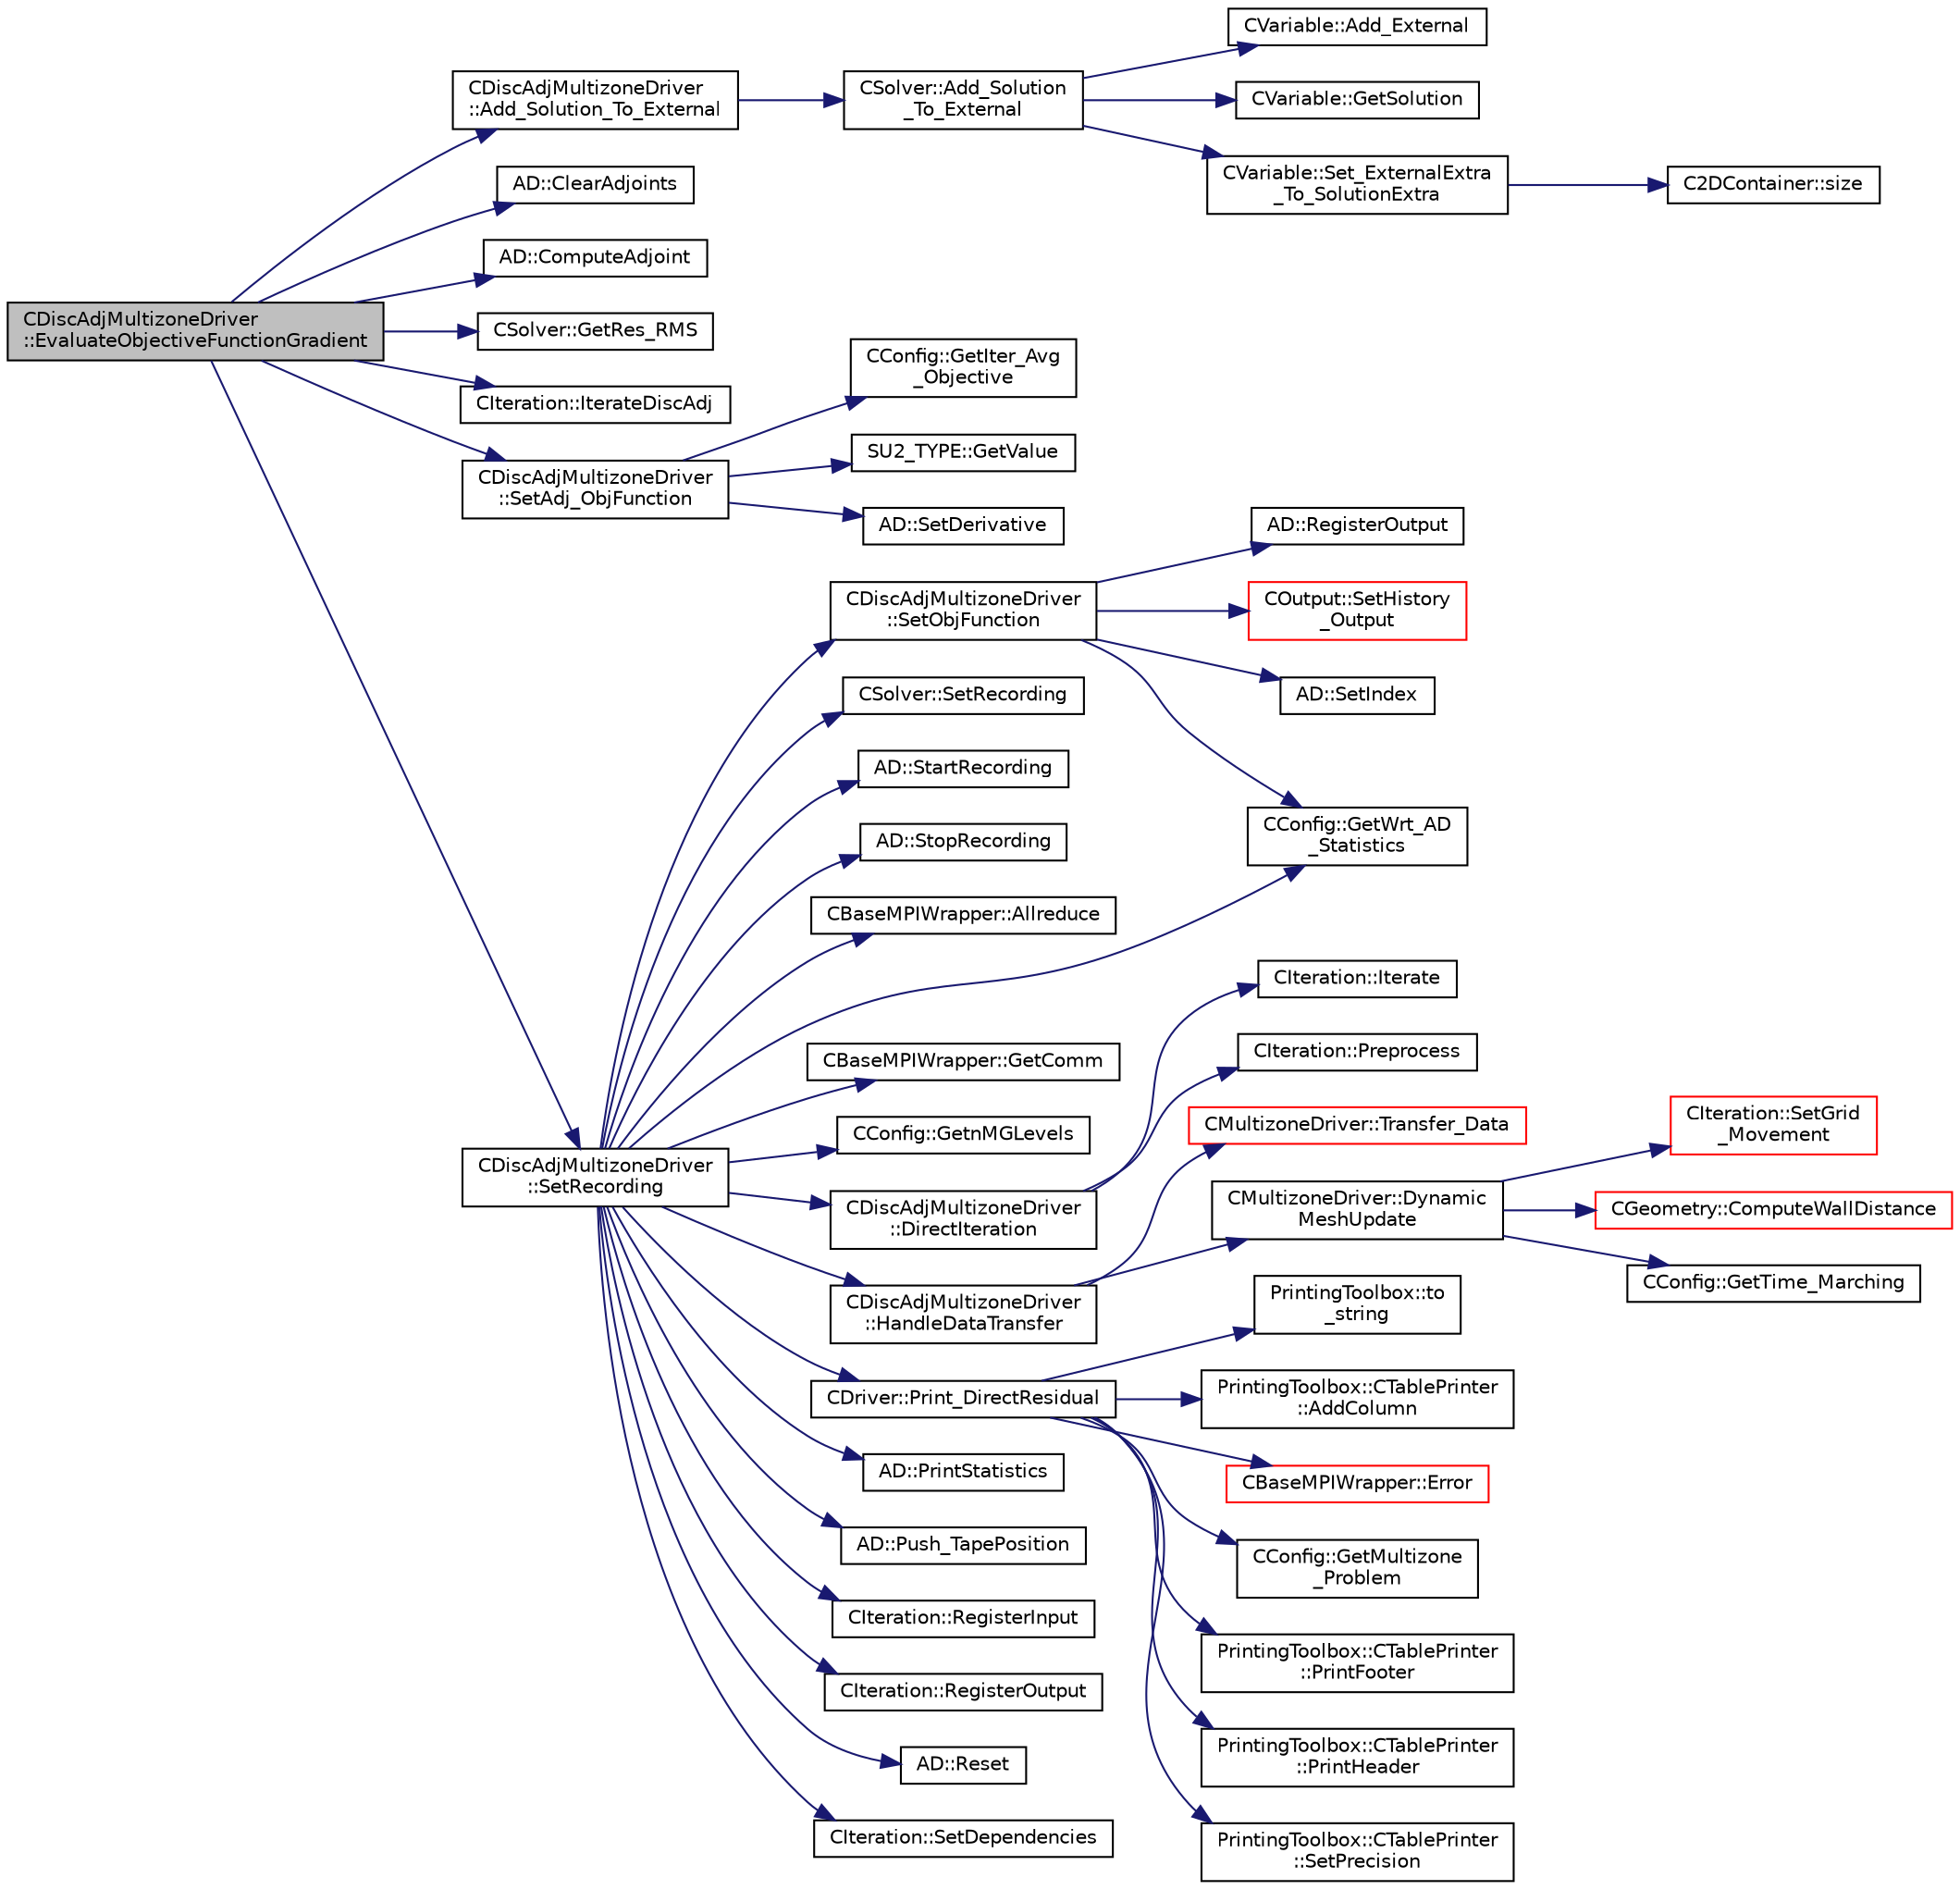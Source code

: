 digraph "CDiscAdjMultizoneDriver::EvaluateObjectiveFunctionGradient"
{
 // LATEX_PDF_SIZE
  edge [fontname="Helvetica",fontsize="10",labelfontname="Helvetica",labelfontsize="10"];
  node [fontname="Helvetica",fontsize="10",shape=record];
  rankdir="LR";
  Node1 [label="CDiscAdjMultizoneDriver\l::EvaluateObjectiveFunctionGradient",height=0.2,width=0.4,color="black", fillcolor="grey75", style="filled", fontcolor="black",tooltip="Evaluate the gradient of the objective function and add to \"External\"."];
  Node1 -> Node2 [color="midnightblue",fontsize="10",style="solid",fontname="Helvetica"];
  Node2 [label="CDiscAdjMultizoneDriver\l::Add_Solution_To_External",height=0.2,width=0.4,color="black", fillcolor="white", style="filled",URL="$classCDiscAdjMultizoneDriver.html#a438dc32a32e4e453776f9d94f3c64ac9",tooltip="Add Solution vector to External."];
  Node2 -> Node3 [color="midnightblue",fontsize="10",style="solid",fontname="Helvetica"];
  Node3 [label="CSolver::Add_Solution\l_To_External",height=0.2,width=0.4,color="black", fillcolor="white", style="filled",URL="$classCSolver.html#a22fa1395771e72abb70a2001ee28e097",tooltip="Add the current Solution vector to External."];
  Node3 -> Node4 [color="midnightblue",fontsize="10",style="solid",fontname="Helvetica"];
  Node4 [label="CVariable::Add_External",height=0.2,width=0.4,color="black", fillcolor="white", style="filled",URL="$classCVariable.html#a68bcdac8af9ed15cb0a66a9f61cc337a",tooltip="Add a value to the External vector."];
  Node3 -> Node5 [color="midnightblue",fontsize="10",style="solid",fontname="Helvetica"];
  Node5 [label="CVariable::GetSolution",height=0.2,width=0.4,color="black", fillcolor="white", style="filled",URL="$classCVariable.html#a261483e39c23c1de7cb9aea7e917c121",tooltip="Get the solution."];
  Node3 -> Node6 [color="midnightblue",fontsize="10",style="solid",fontname="Helvetica"];
  Node6 [label="CVariable::Set_ExternalExtra\l_To_SolutionExtra",height=0.2,width=0.4,color="black", fillcolor="white", style="filled",URL="$classCVariable.html#addd0ef0cc73ab69f41efe3218c384dbf",tooltip="Store the adjoint solution of the extra adjoint into the external container."];
  Node6 -> Node7 [color="midnightblue",fontsize="10",style="solid",fontname="Helvetica"];
  Node7 [label="C2DContainer::size",height=0.2,width=0.4,color="black", fillcolor="white", style="filled",URL="$classC2DContainer.html#a8278113dbcf54123f9852e7e44583759",tooltip=" "];
  Node1 -> Node8 [color="midnightblue",fontsize="10",style="solid",fontname="Helvetica"];
  Node8 [label="AD::ClearAdjoints",height=0.2,width=0.4,color="black", fillcolor="white", style="filled",URL="$namespaceAD.html#a6ccf47c72e8115f9e31054b4c06271c4",tooltip="Clears the currently stored adjoints but keeps the computational graph."];
  Node1 -> Node9 [color="midnightblue",fontsize="10",style="solid",fontname="Helvetica"];
  Node9 [label="AD::ComputeAdjoint",height=0.2,width=0.4,color="black", fillcolor="white", style="filled",URL="$namespaceAD.html#a02ec06d93629cdd0724d268318d4dfe7",tooltip="Computes the adjoints, i.e. the derivatives of the output with respect to the input variables."];
  Node1 -> Node10 [color="midnightblue",fontsize="10",style="solid",fontname="Helvetica"];
  Node10 [label="CSolver::GetRes_RMS",height=0.2,width=0.4,color="black", fillcolor="white", style="filled",URL="$classCSolver.html#a2e07e4867f2db7ac98c8332c9476c361",tooltip="Get the maximal residual, this is useful for the convergence history."];
  Node1 -> Node11 [color="midnightblue",fontsize="10",style="solid",fontname="Helvetica"];
  Node11 [label="CIteration::IterateDiscAdj",height=0.2,width=0.4,color="black", fillcolor="white", style="filled",URL="$classCIteration.html#a12a5de315a443df924d6ff337ea819f3",tooltip="A virtual member."];
  Node1 -> Node12 [color="midnightblue",fontsize="10",style="solid",fontname="Helvetica"];
  Node12 [label="CDiscAdjMultizoneDriver\l::SetAdj_ObjFunction",height=0.2,width=0.4,color="black", fillcolor="white", style="filled",URL="$classCDiscAdjMultizoneDriver.html#a87bb701d98c2be2f71d8752925815e43",tooltip="Initialize the adjoint value of the objective function."];
  Node12 -> Node13 [color="midnightblue",fontsize="10",style="solid",fontname="Helvetica"];
  Node13 [label="CConfig::GetIter_Avg\l_Objective",height=0.2,width=0.4,color="black", fillcolor="white", style="filled",URL="$classCConfig.html#a19e72bc6263b2a0f581a9bee82bb82d2",tooltip="Number of iterations to average (reverse time integration)."];
  Node12 -> Node14 [color="midnightblue",fontsize="10",style="solid",fontname="Helvetica"];
  Node14 [label="SU2_TYPE::GetValue",height=0.2,width=0.4,color="black", fillcolor="white", style="filled",URL="$namespaceSU2__TYPE.html#adf52a59d6f4e578f7915ec9abbf7cb22",tooltip="Get the (primitive) value of the datatype (needs to be specialized for active types)."];
  Node12 -> Node15 [color="midnightblue",fontsize="10",style="solid",fontname="Helvetica"];
  Node15 [label="AD::SetDerivative",height=0.2,width=0.4,color="black", fillcolor="white", style="filled",URL="$namespaceAD.html#a49a954dc442cd06cc43cd61a451d76e5",tooltip="Sets the adjoint value at index to val."];
  Node1 -> Node16 [color="midnightblue",fontsize="10",style="solid",fontname="Helvetica"];
  Node16 [label="CDiscAdjMultizoneDriver\l::SetRecording",height=0.2,width=0.4,color="black", fillcolor="white", style="filled",URL="$classCDiscAdjMultizoneDriver.html#a6858d2798084ac58973760b98cbc268d",tooltip="Record one iteration of the primal problem within each zone."];
  Node16 -> Node17 [color="midnightblue",fontsize="10",style="solid",fontname="Helvetica"];
  Node17 [label="CBaseMPIWrapper::Allreduce",height=0.2,width=0.4,color="black", fillcolor="white", style="filled",URL="$classCBaseMPIWrapper.html#a381d4b3738c09d92ee1ae9f89715b541",tooltip=" "];
  Node16 -> Node18 [color="midnightblue",fontsize="10",style="solid",fontname="Helvetica"];
  Node18 [label="CDiscAdjMultizoneDriver\l::DirectIteration",height=0.2,width=0.4,color="black", fillcolor="white", style="filled",URL="$classCDiscAdjMultizoneDriver.html#a3937a5ca31d38e3f2f0e4a9a8671a79b",tooltip="Run one direct iteration in a zone."];
  Node18 -> Node19 [color="midnightblue",fontsize="10",style="solid",fontname="Helvetica"];
  Node19 [label="CIteration::Iterate",height=0.2,width=0.4,color="black", fillcolor="white", style="filled",URL="$classCIteration.html#a9f0ac38993f5b525e1aa101125a4a222",tooltip="A virtual member."];
  Node18 -> Node20 [color="midnightblue",fontsize="10",style="solid",fontname="Helvetica"];
  Node20 [label="CIteration::Preprocess",height=0.2,width=0.4,color="black", fillcolor="white", style="filled",URL="$classCIteration.html#a2188de0627fe026e59b60b99bf3aa34d",tooltip="A virtual member."];
  Node16 -> Node21 [color="midnightblue",fontsize="10",style="solid",fontname="Helvetica"];
  Node21 [label="CBaseMPIWrapper::GetComm",height=0.2,width=0.4,color="black", fillcolor="white", style="filled",URL="$classCBaseMPIWrapper.html#a8154391fc3522954802889d81d4ef5da",tooltip=" "];
  Node16 -> Node22 [color="midnightblue",fontsize="10",style="solid",fontname="Helvetica"];
  Node22 [label="CConfig::GetnMGLevels",height=0.2,width=0.4,color="black", fillcolor="white", style="filled",URL="$classCConfig.html#a15a61a6f9a1d415c3509018f4916c5c1",tooltip="Get the number of multigrid levels."];
  Node16 -> Node23 [color="midnightblue",fontsize="10",style="solid",fontname="Helvetica"];
  Node23 [label="CConfig::GetWrt_AD\l_Statistics",height=0.2,width=0.4,color="black", fillcolor="white", style="filled",URL="$classCConfig.html#a1c472324b06796ce8a0f5c1da5099c75",tooltip="Get information about the computational graph (e.g. memory usage) when using AD in reverse mode."];
  Node16 -> Node24 [color="midnightblue",fontsize="10",style="solid",fontname="Helvetica"];
  Node24 [label="CDiscAdjMultizoneDriver\l::HandleDataTransfer",height=0.2,width=0.4,color="black", fillcolor="white", style="filled",URL="$classCDiscAdjMultizoneDriver.html#ab33de05a7a1f77dcf60014a4a35dd4f1",tooltip="Transfer data between zones and update grids when required."];
  Node24 -> Node25 [color="midnightblue",fontsize="10",style="solid",fontname="Helvetica"];
  Node25 [label="CMultizoneDriver::Dynamic\lMeshUpdate",height=0.2,width=0.4,color="black", fillcolor="white", style="filled",URL="$classCMultizoneDriver.html#a53ec5acb13bb0e897515e098b11b10ac",tooltip="Perform a dynamic mesh deformation, included grid velocity computation and the update of the multigri..."];
  Node25 -> Node26 [color="midnightblue",fontsize="10",style="solid",fontname="Helvetica"];
  Node26 [label="CGeometry::ComputeWallDistance",height=0.2,width=0.4,color="red", fillcolor="white", style="filled",URL="$classCGeometry.html#a284247f13458eb39bc678dff5e0c7112",tooltip="Compute the distances to the closest vertex on viscous walls over the entire domain."];
  Node25 -> Node38 [color="midnightblue",fontsize="10",style="solid",fontname="Helvetica"];
  Node38 [label="CConfig::GetTime_Marching",height=0.2,width=0.4,color="black", fillcolor="white", style="filled",URL="$classCConfig.html#ac47e04d76ce865893a94dcedd3c9b6a5",tooltip="Provides information about the time integration, and change the write in the output files information..."];
  Node25 -> Node39 [color="midnightblue",fontsize="10",style="solid",fontname="Helvetica"];
  Node39 [label="CIteration::SetGrid\l_Movement",height=0.2,width=0.4,color="red", fillcolor="white", style="filled",URL="$classCIteration.html#a7b36785762f6b0c214569b185b858b6c",tooltip="Updates the positions and grid velocities for dynamic meshes between physical time steps."];
  Node24 -> Node215 [color="midnightblue",fontsize="10",style="solid",fontname="Helvetica"];
  Node215 [label="CMultizoneDriver::Transfer_Data",height=0.2,width=0.4,color="red", fillcolor="white", style="filled",URL="$classCMultizoneDriver.html#aa4bdb7a03c7138edb5e7cf17551b9d03",tooltip="Routine to provide all the desired physical transfers between the different zones during one iteratio..."];
  Node16 -> Node227 [color="midnightblue",fontsize="10",style="solid",fontname="Helvetica"];
  Node227 [label="CDriver::Print_DirectResidual",height=0.2,width=0.4,color="black", fillcolor="white", style="filled",URL="$classCDriver.html#a22030bf62fe3618c4cbda58a56f450e5",tooltip="Print out the direct residuals."];
  Node227 -> Node228 [color="midnightblue",fontsize="10",style="solid",fontname="Helvetica"];
  Node228 [label="PrintingToolbox::CTablePrinter\l::AddColumn",height=0.2,width=0.4,color="black", fillcolor="white", style="filled",URL="$classPrintingToolbox_1_1CTablePrinter.html#af3ddbf0da1a37cc37be7caac031dd4c4",tooltip="Add a column to the table by specifiying the header name and the width."];
  Node227 -> Node33 [color="midnightblue",fontsize="10",style="solid",fontname="Helvetica"];
  Node33 [label="CBaseMPIWrapper::Error",height=0.2,width=0.4,color="red", fillcolor="white", style="filled",URL="$classCBaseMPIWrapper.html#a04457c47629bda56704e6a8804833eeb",tooltip=" "];
  Node227 -> Node229 [color="midnightblue",fontsize="10",style="solid",fontname="Helvetica"];
  Node229 [label="CConfig::GetMultizone\l_Problem",height=0.2,width=0.4,color="black", fillcolor="white", style="filled",URL="$classCConfig.html#abafdda03255a7f71a9701ded02f6d231",tooltip="Get whether the simulation we are running is a multizone simulation."];
  Node227 -> Node230 [color="midnightblue",fontsize="10",style="solid",fontname="Helvetica"];
  Node230 [label="PrintingToolbox::CTablePrinter\l::PrintFooter",height=0.2,width=0.4,color="black", fillcolor="white", style="filled",URL="$classPrintingToolbox_1_1CTablePrinter.html#ac1bc6229daf9b3181de565905281ee2a",tooltip="Print the footer."];
  Node227 -> Node231 [color="midnightblue",fontsize="10",style="solid",fontname="Helvetica"];
  Node231 [label="PrintingToolbox::CTablePrinter\l::PrintHeader",height=0.2,width=0.4,color="black", fillcolor="white", style="filled",URL="$classPrintingToolbox_1_1CTablePrinter.html#a475fafce69bdc78e973a2546e6e6be76",tooltip="Print the header."];
  Node227 -> Node232 [color="midnightblue",fontsize="10",style="solid",fontname="Helvetica"];
  Node232 [label="PrintingToolbox::CTablePrinter\l::SetPrecision",height=0.2,width=0.4,color="black", fillcolor="white", style="filled",URL="$classPrintingToolbox_1_1CTablePrinter.html#a99b7d9fa9a270d8da75ccdaf2bf62a0e",tooltip="Set the floating point precision."];
  Node227 -> Node233 [color="midnightblue",fontsize="10",style="solid",fontname="Helvetica"];
  Node233 [label="PrintingToolbox::to\l_string",height=0.2,width=0.4,color="black", fillcolor="white", style="filled",URL="$namespacePrintingToolbox.html#a382f3911ccba468c241c530ae0c78b63",tooltip=" "];
  Node16 -> Node234 [color="midnightblue",fontsize="10",style="solid",fontname="Helvetica"];
  Node234 [label="AD::PrintStatistics",height=0.2,width=0.4,color="black", fillcolor="white", style="filled",URL="$namespaceAD.html#a550da7d52493ef5d414a563f9ac2f737",tooltip="Prints out tape statistics."];
  Node16 -> Node235 [color="midnightblue",fontsize="10",style="solid",fontname="Helvetica"];
  Node235 [label="AD::Push_TapePosition",height=0.2,width=0.4,color="black", fillcolor="white", style="filled",URL="$namespaceAD.html#a6346fb2cf00bd2a4b1566eb49e878b6e",tooltip="Pushes back the current tape position to the tape position's vector."];
  Node16 -> Node236 [color="midnightblue",fontsize="10",style="solid",fontname="Helvetica"];
  Node236 [label="CIteration::RegisterInput",height=0.2,width=0.4,color="black", fillcolor="white", style="filled",URL="$classCIteration.html#aa63e3b2401b2f9f0c412b99c3383d70a",tooltip=" "];
  Node16 -> Node237 [color="midnightblue",fontsize="10",style="solid",fontname="Helvetica"];
  Node237 [label="CIteration::RegisterOutput",height=0.2,width=0.4,color="black", fillcolor="white", style="filled",URL="$classCIteration.html#a922a52e44088772c44e4f9f7aa4e9759",tooltip=" "];
  Node16 -> Node238 [color="midnightblue",fontsize="10",style="solid",fontname="Helvetica"];
  Node238 [label="AD::Reset",height=0.2,width=0.4,color="black", fillcolor="white", style="filled",URL="$namespaceAD.html#a410b9fd84f6a9a3b36c3def03c2baffe",tooltip="Reset the tape structure to be ready for a new recording."];
  Node16 -> Node239 [color="midnightblue",fontsize="10",style="solid",fontname="Helvetica"];
  Node239 [label="CIteration::SetDependencies",height=0.2,width=0.4,color="black", fillcolor="white", style="filled",URL="$classCIteration.html#af9bc02ddcc406e96ca18e2b15d3a79bc",tooltip=" "];
  Node16 -> Node240 [color="midnightblue",fontsize="10",style="solid",fontname="Helvetica"];
  Node240 [label="CDiscAdjMultizoneDriver\l::SetObjFunction",height=0.2,width=0.4,color="black", fillcolor="white", style="filled",URL="$classCDiscAdjMultizoneDriver.html#aec588aee003e08d9bf7b93f54d4735fa",tooltip="Set the objective function."];
  Node240 -> Node23 [color="midnightblue",fontsize="10",style="solid",fontname="Helvetica"];
  Node240 -> Node241 [color="midnightblue",fontsize="10",style="solid",fontname="Helvetica"];
  Node241 [label="AD::RegisterOutput",height=0.2,width=0.4,color="black", fillcolor="white", style="filled",URL="$namespaceAD.html#ae381e45797545e980376c4aeb3f5afdc",tooltip="Registers the variable as an output. I.e. as the root of the computational graph."];
  Node240 -> Node242 [color="midnightblue",fontsize="10",style="solid",fontname="Helvetica"];
  Node242 [label="COutput::SetHistory\l_Output",height=0.2,width=0.4,color="red", fillcolor="white", style="filled",URL="$classCOutput.html#acf84143df1a158647605c980ecae2d7c",tooltip="Collects history data from the solvers, monitors the convergence and writes to screen and history fil..."];
  Node240 -> Node285 [color="midnightblue",fontsize="10",style="solid",fontname="Helvetica"];
  Node285 [label="AD::SetIndex",height=0.2,width=0.4,color="black", fillcolor="white", style="filled",URL="$namespaceAD.html#a93909396dd20444ea1ad3100003ff08c",tooltip="Evaluates and saves gradient data from a variable."];
  Node16 -> Node286 [color="midnightblue",fontsize="10",style="solid",fontname="Helvetica"];
  Node286 [label="CSolver::SetRecording",height=0.2,width=0.4,color="black", fillcolor="white", style="filled",URL="$classCSolver.html#a77b00d3646bfcb6cb1998b6d8c6e2391",tooltip="A virtual member."];
  Node16 -> Node287 [color="midnightblue",fontsize="10",style="solid",fontname="Helvetica"];
  Node287 [label="AD::StartRecording",height=0.2,width=0.4,color="black", fillcolor="white", style="filled",URL="$namespaceAD.html#aa411ae358859e654be30b522fdf7a7ba",tooltip="Start the recording of the operations and involved variables. If called, the computational graph of a..."];
  Node16 -> Node288 [color="midnightblue",fontsize="10",style="solid",fontname="Helvetica"];
  Node288 [label="AD::StopRecording",height=0.2,width=0.4,color="black", fillcolor="white", style="filled",URL="$namespaceAD.html#a97670077955608a47f6cc7ee3548e424",tooltip="Stops the recording of the operations and variables."];
}
